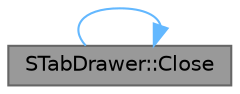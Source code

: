 digraph "STabDrawer::Close"
{
 // INTERACTIVE_SVG=YES
 // LATEX_PDF_SIZE
  bgcolor="transparent";
  edge [fontname=Helvetica,fontsize=10,labelfontname=Helvetica,labelfontsize=10];
  node [fontname=Helvetica,fontsize=10,shape=box,height=0.2,width=0.4];
  rankdir="LR";
  Node1 [id="Node000001",label="STabDrawer::Close",height=0.2,width=0.4,color="gray40", fillcolor="grey60", style="filled", fontcolor="black",tooltip="Begins an animation which closes the drawer."];
  Node1 -> Node1 [id="edge1_Node000001_Node000001",color="steelblue1",style="solid",tooltip=" "];
}
